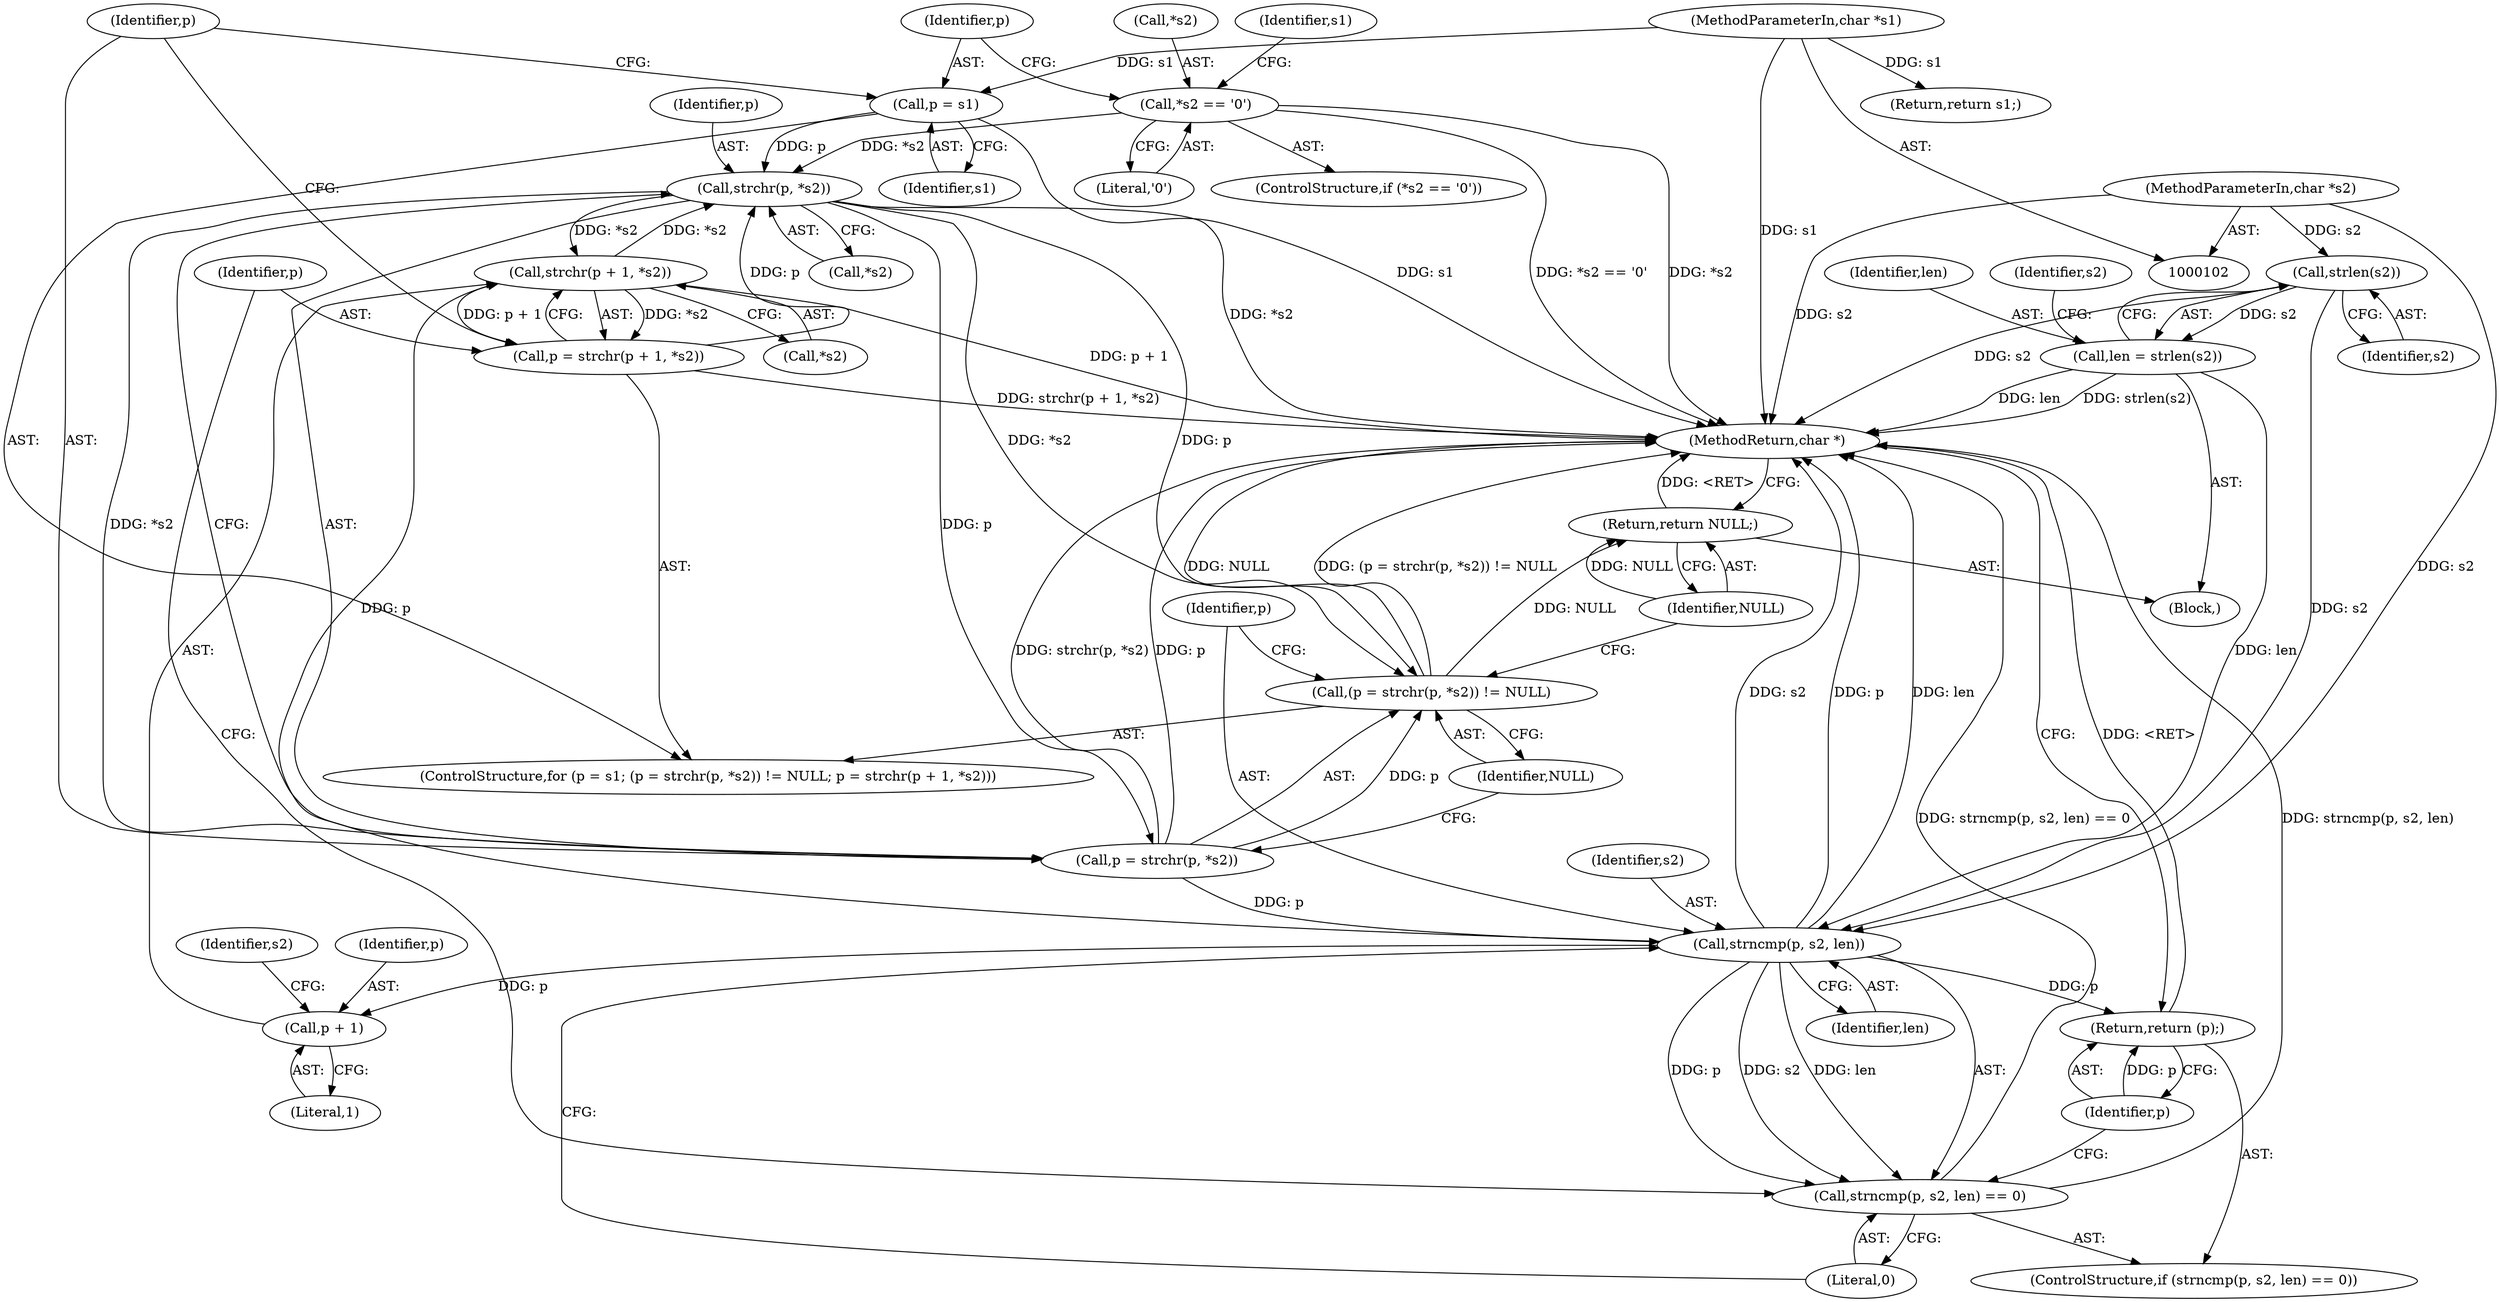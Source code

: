 digraph "1_boa_e139b87835994d007fbd64eead6c1455d7b8cf4e_0@API" {
"1000126" [label="(Call,strchr(p, *s2))"];
"1000131" [label="(Call,p = strchr(p + 1, *s2))"];
"1000133" [label="(Call,strchr(p + 1, *s2))"];
"1000142" [label="(Call,strncmp(p, s2, len))"];
"1000124" [label="(Call,p = strchr(p, *s2))"];
"1000126" [label="(Call,strchr(p, *s2))"];
"1000120" [label="(Call,p = s1)"];
"1000103" [label="(MethodParameterIn,char *s1)"];
"1000113" [label="(Call,*s2 == '\0')"];
"1000110" [label="(Call,strlen(s2))"];
"1000104" [label="(MethodParameterIn,char *s2)"];
"1000108" [label="(Call,len = strlen(s2))"];
"1000123" [label="(Call,(p = strchr(p, *s2)) != NULL)"];
"1000149" [label="(Return,return NULL;)"];
"1000134" [label="(Call,p + 1)"];
"1000141" [label="(Call,strncmp(p, s2, len) == 0)"];
"1000147" [label="(Return,return (p);)"];
"1000133" [label="(Call,strchr(p + 1, *s2))"];
"1000143" [label="(Identifier,p)"];
"1000116" [label="(Literal,'\0')"];
"1000124" [label="(Call,p = strchr(p, *s2))"];
"1000114" [label="(Call,*s2)"];
"1000128" [label="(Call,*s2)"];
"1000137" [label="(Call,*s2)"];
"1000150" [label="(Identifier,NULL)"];
"1000141" [label="(Call,strncmp(p, s2, len) == 0)"];
"1000134" [label="(Call,p + 1)"];
"1000118" [label="(Identifier,s1)"];
"1000123" [label="(Call,(p = strchr(p, *s2)) != NULL)"];
"1000125" [label="(Identifier,p)"];
"1000115" [label="(Identifier,s2)"];
"1000119" [label="(ControlStructure,for (p = s1; (p = strchr(p, *s2)) != NULL; p = strchr(p + 1, *s2)))"];
"1000120" [label="(Call,p = s1)"];
"1000142" [label="(Call,strncmp(p, s2, len))"];
"1000110" [label="(Call,strlen(s2))"];
"1000105" [label="(Block,)"];
"1000140" [label="(ControlStructure,if (strncmp(p, s2, len) == 0))"];
"1000145" [label="(Identifier,len)"];
"1000138" [label="(Identifier,s2)"];
"1000127" [label="(Identifier,p)"];
"1000108" [label="(Call,len = strlen(s2))"];
"1000126" [label="(Call,strchr(p, *s2))"];
"1000144" [label="(Identifier,s2)"];
"1000130" [label="(Identifier,NULL)"];
"1000117" [label="(Return,return s1;)"];
"1000135" [label="(Identifier,p)"];
"1000103" [label="(MethodParameterIn,char *s1)"];
"1000146" [label="(Literal,0)"];
"1000121" [label="(Identifier,p)"];
"1000112" [label="(ControlStructure,if (*s2 == '\0'))"];
"1000111" [label="(Identifier,s2)"];
"1000148" [label="(Identifier,p)"];
"1000113" [label="(Call,*s2 == '\0')"];
"1000149" [label="(Return,return NULL;)"];
"1000109" [label="(Identifier,len)"];
"1000132" [label="(Identifier,p)"];
"1000122" [label="(Identifier,s1)"];
"1000147" [label="(Return,return (p);)"];
"1000131" [label="(Call,p = strchr(p + 1, *s2))"];
"1000104" [label="(MethodParameterIn,char *s2)"];
"1000151" [label="(MethodReturn,char *)"];
"1000136" [label="(Literal,1)"];
"1000126" -> "1000124"  [label="AST: "];
"1000126" -> "1000128"  [label="CFG: "];
"1000127" -> "1000126"  [label="AST: "];
"1000128" -> "1000126"  [label="AST: "];
"1000124" -> "1000126"  [label="CFG: "];
"1000126" -> "1000151"  [label="DDG: *s2"];
"1000126" -> "1000123"  [label="DDG: p"];
"1000126" -> "1000123"  [label="DDG: *s2"];
"1000126" -> "1000124"  [label="DDG: p"];
"1000126" -> "1000124"  [label="DDG: *s2"];
"1000131" -> "1000126"  [label="DDG: p"];
"1000120" -> "1000126"  [label="DDG: p"];
"1000113" -> "1000126"  [label="DDG: *s2"];
"1000133" -> "1000126"  [label="DDG: *s2"];
"1000126" -> "1000133"  [label="DDG: *s2"];
"1000131" -> "1000119"  [label="AST: "];
"1000131" -> "1000133"  [label="CFG: "];
"1000132" -> "1000131"  [label="AST: "];
"1000133" -> "1000131"  [label="AST: "];
"1000125" -> "1000131"  [label="CFG: "];
"1000131" -> "1000151"  [label="DDG: strchr(p + 1, *s2)"];
"1000133" -> "1000131"  [label="DDG: p + 1"];
"1000133" -> "1000131"  [label="DDG: *s2"];
"1000133" -> "1000137"  [label="CFG: "];
"1000134" -> "1000133"  [label="AST: "];
"1000137" -> "1000133"  [label="AST: "];
"1000133" -> "1000151"  [label="DDG: p + 1"];
"1000142" -> "1000133"  [label="DDG: p"];
"1000142" -> "1000141"  [label="AST: "];
"1000142" -> "1000145"  [label="CFG: "];
"1000143" -> "1000142"  [label="AST: "];
"1000144" -> "1000142"  [label="AST: "];
"1000145" -> "1000142"  [label="AST: "];
"1000146" -> "1000142"  [label="CFG: "];
"1000142" -> "1000151"  [label="DDG: s2"];
"1000142" -> "1000151"  [label="DDG: p"];
"1000142" -> "1000151"  [label="DDG: len"];
"1000142" -> "1000134"  [label="DDG: p"];
"1000142" -> "1000141"  [label="DDG: p"];
"1000142" -> "1000141"  [label="DDG: s2"];
"1000142" -> "1000141"  [label="DDG: len"];
"1000124" -> "1000142"  [label="DDG: p"];
"1000110" -> "1000142"  [label="DDG: s2"];
"1000104" -> "1000142"  [label="DDG: s2"];
"1000108" -> "1000142"  [label="DDG: len"];
"1000142" -> "1000147"  [label="DDG: p"];
"1000124" -> "1000123"  [label="AST: "];
"1000125" -> "1000124"  [label="AST: "];
"1000130" -> "1000124"  [label="CFG: "];
"1000124" -> "1000151"  [label="DDG: p"];
"1000124" -> "1000151"  [label="DDG: strchr(p, *s2)"];
"1000124" -> "1000123"  [label="DDG: p"];
"1000120" -> "1000119"  [label="AST: "];
"1000120" -> "1000122"  [label="CFG: "];
"1000121" -> "1000120"  [label="AST: "];
"1000122" -> "1000120"  [label="AST: "];
"1000125" -> "1000120"  [label="CFG: "];
"1000120" -> "1000151"  [label="DDG: s1"];
"1000103" -> "1000120"  [label="DDG: s1"];
"1000103" -> "1000102"  [label="AST: "];
"1000103" -> "1000151"  [label="DDG: s1"];
"1000103" -> "1000117"  [label="DDG: s1"];
"1000113" -> "1000112"  [label="AST: "];
"1000113" -> "1000116"  [label="CFG: "];
"1000114" -> "1000113"  [label="AST: "];
"1000116" -> "1000113"  [label="AST: "];
"1000118" -> "1000113"  [label="CFG: "];
"1000121" -> "1000113"  [label="CFG: "];
"1000113" -> "1000151"  [label="DDG: *s2"];
"1000113" -> "1000151"  [label="DDG: *s2 == '\0'"];
"1000110" -> "1000108"  [label="AST: "];
"1000110" -> "1000111"  [label="CFG: "];
"1000111" -> "1000110"  [label="AST: "];
"1000108" -> "1000110"  [label="CFG: "];
"1000110" -> "1000151"  [label="DDG: s2"];
"1000110" -> "1000108"  [label="DDG: s2"];
"1000104" -> "1000110"  [label="DDG: s2"];
"1000104" -> "1000102"  [label="AST: "];
"1000104" -> "1000151"  [label="DDG: s2"];
"1000108" -> "1000105"  [label="AST: "];
"1000109" -> "1000108"  [label="AST: "];
"1000115" -> "1000108"  [label="CFG: "];
"1000108" -> "1000151"  [label="DDG: len"];
"1000108" -> "1000151"  [label="DDG: strlen(s2)"];
"1000123" -> "1000119"  [label="AST: "];
"1000123" -> "1000130"  [label="CFG: "];
"1000130" -> "1000123"  [label="AST: "];
"1000143" -> "1000123"  [label="CFG: "];
"1000150" -> "1000123"  [label="CFG: "];
"1000123" -> "1000151"  [label="DDG: NULL"];
"1000123" -> "1000151"  [label="DDG: (p = strchr(p, *s2)) != NULL"];
"1000123" -> "1000149"  [label="DDG: NULL"];
"1000149" -> "1000105"  [label="AST: "];
"1000149" -> "1000150"  [label="CFG: "];
"1000150" -> "1000149"  [label="AST: "];
"1000151" -> "1000149"  [label="CFG: "];
"1000149" -> "1000151"  [label="DDG: <RET>"];
"1000150" -> "1000149"  [label="DDG: NULL"];
"1000134" -> "1000136"  [label="CFG: "];
"1000135" -> "1000134"  [label="AST: "];
"1000136" -> "1000134"  [label="AST: "];
"1000138" -> "1000134"  [label="CFG: "];
"1000141" -> "1000140"  [label="AST: "];
"1000141" -> "1000146"  [label="CFG: "];
"1000146" -> "1000141"  [label="AST: "];
"1000148" -> "1000141"  [label="CFG: "];
"1000132" -> "1000141"  [label="CFG: "];
"1000141" -> "1000151"  [label="DDG: strncmp(p, s2, len)"];
"1000141" -> "1000151"  [label="DDG: strncmp(p, s2, len) == 0"];
"1000147" -> "1000140"  [label="AST: "];
"1000147" -> "1000148"  [label="CFG: "];
"1000148" -> "1000147"  [label="AST: "];
"1000151" -> "1000147"  [label="CFG: "];
"1000147" -> "1000151"  [label="DDG: <RET>"];
"1000148" -> "1000147"  [label="DDG: p"];
}
